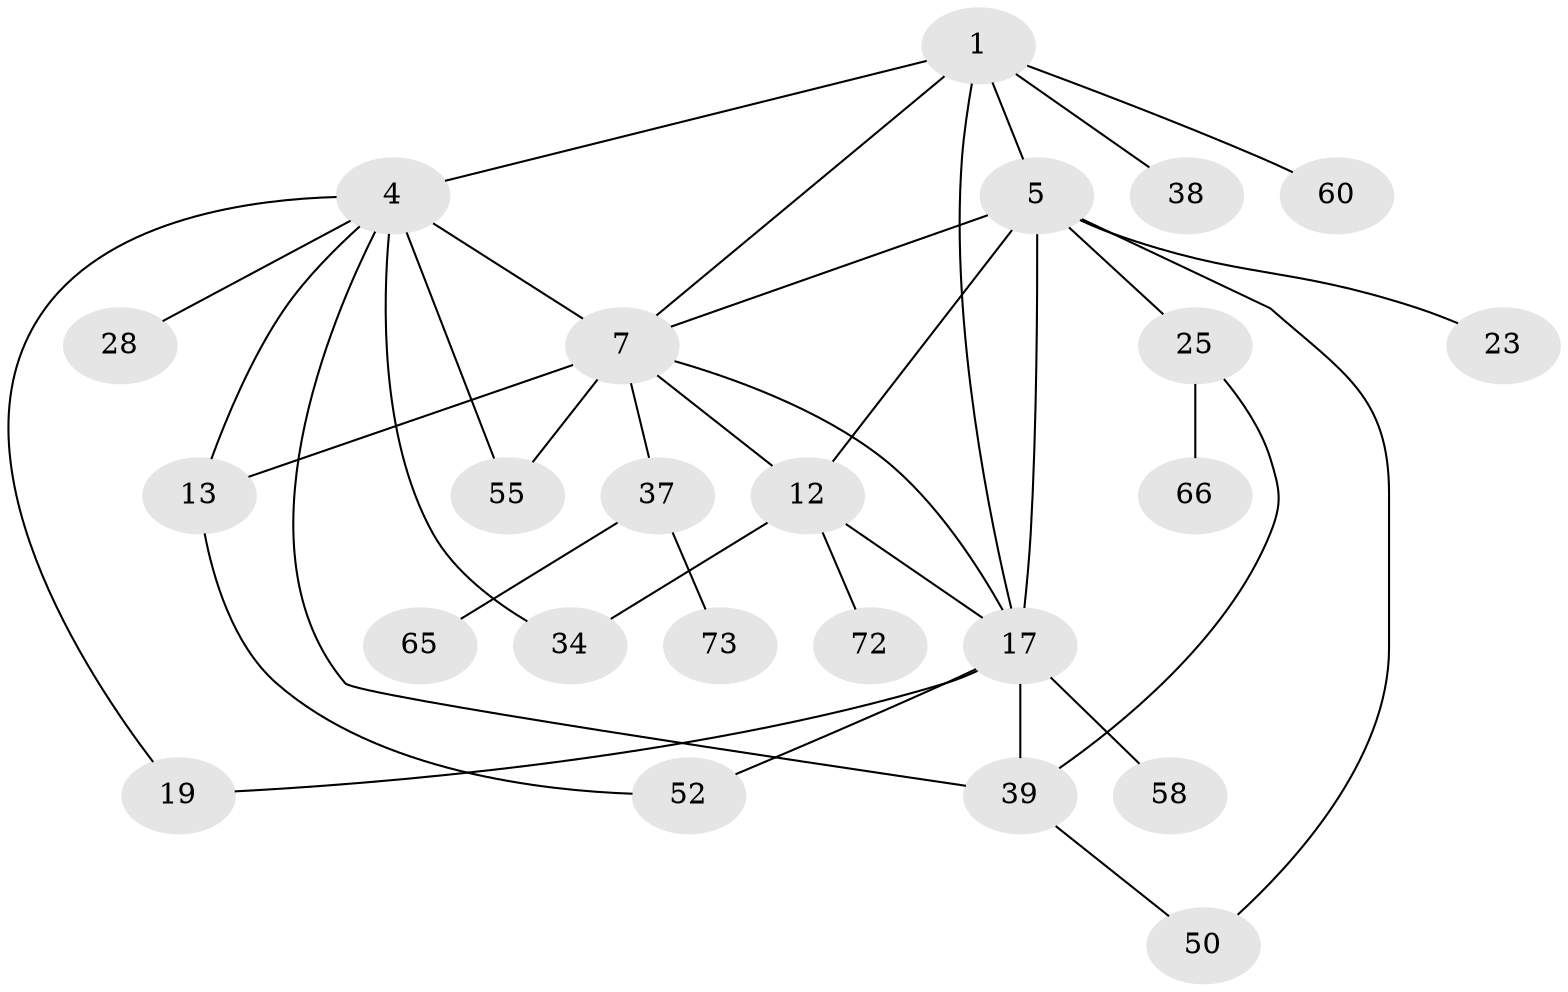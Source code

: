 // original degree distribution, {3: 0.17567567567567569, 6: 0.04054054054054054, 2: 0.33783783783783783, 7: 0.013513513513513514, 5: 0.08108108108108109, 4: 0.08108108108108109, 1: 0.2702702702702703}
// Generated by graph-tools (version 1.1) at 2025/16/03/04/25 18:16:48]
// undirected, 24 vertices, 37 edges
graph export_dot {
graph [start="1"]
  node [color=gray90,style=filled];
  1 [super="+2+22+41"];
  4 [super="+10+44+71+27"];
  5 [super="+6"];
  7 [super="+11+18+31+29+14+20"];
  12 [super="+26"];
  13 [super="+51"];
  17 [super="+24+35"];
  19;
  23;
  25 [super="+30"];
  28 [super="+64"];
  34 [super="+53"];
  37 [super="+46+70"];
  38 [super="+48"];
  39 [super="+67+47+62"];
  50 [super="+59"];
  52 [super="+54"];
  55;
  58;
  60;
  65;
  66;
  72;
  73;
  1 -- 4;
  1 -- 5;
  1 -- 7;
  1 -- 60;
  1 -- 38;
  1 -- 17;
  4 -- 19;
  4 -- 55;
  4 -- 39;
  4 -- 28;
  4 -- 34;
  4 -- 13;
  4 -- 7 [weight=2];
  5 -- 12 [weight=2];
  5 -- 17;
  5 -- 50;
  5 -- 23;
  5 -- 25;
  5 -- 7;
  7 -- 17 [weight=2];
  7 -- 12;
  7 -- 13 [weight=3];
  7 -- 37;
  7 -- 55;
  12 -- 34;
  12 -- 72;
  12 -- 17;
  13 -- 52;
  17 -- 58;
  17 -- 19;
  17 -- 52;
  17 -- 39;
  25 -- 66;
  25 -- 39;
  37 -- 65;
  37 -- 73;
  39 -- 50;
}
